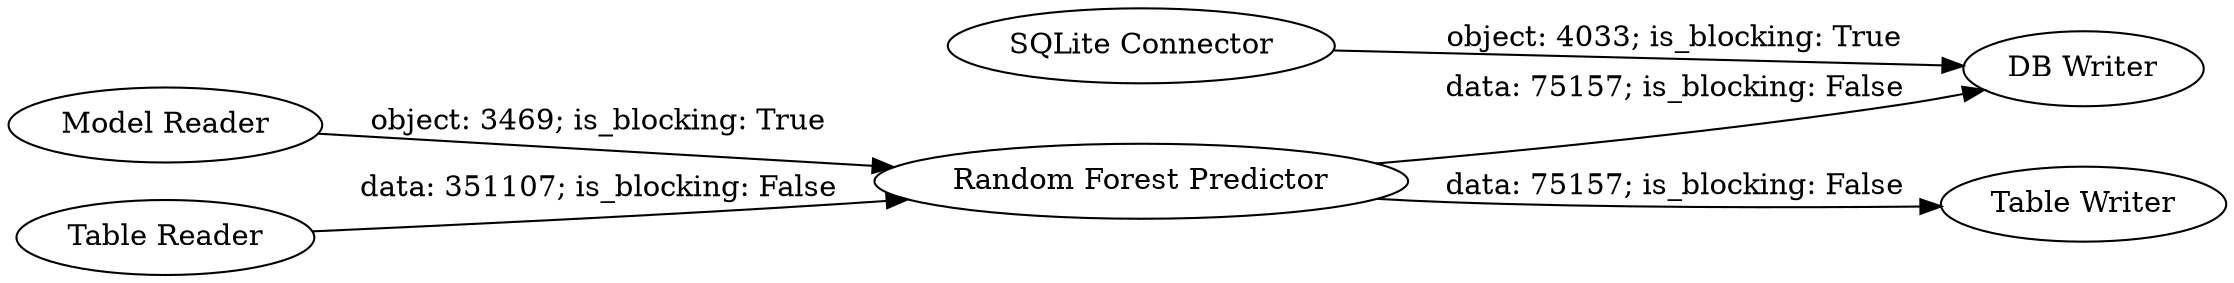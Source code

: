 digraph {
	"8718576653783239172_166" [label="Table Writer"]
	"8718576653783239172_158" [label="Random Forest Predictor"]
	"8718576653783239172_161" [label="DB Writer"]
	"8718576653783239172_164" [label="Model Reader"]
	"8718576653783239172_160" [label="SQLite Connector"]
	"8718576653783239172_165" [label="Table Reader"]
	"8718576653783239172_158" -> "8718576653783239172_166" [label="data: 75157; is_blocking: False"]
	"8718576653783239172_158" -> "8718576653783239172_161" [label="data: 75157; is_blocking: False"]
	"8718576653783239172_164" -> "8718576653783239172_158" [label="object: 3469; is_blocking: True"]
	"8718576653783239172_160" -> "8718576653783239172_161" [label="object: 4033; is_blocking: True"]
	"8718576653783239172_165" -> "8718576653783239172_158" [label="data: 351107; is_blocking: False"]
	rankdir=LR
}
